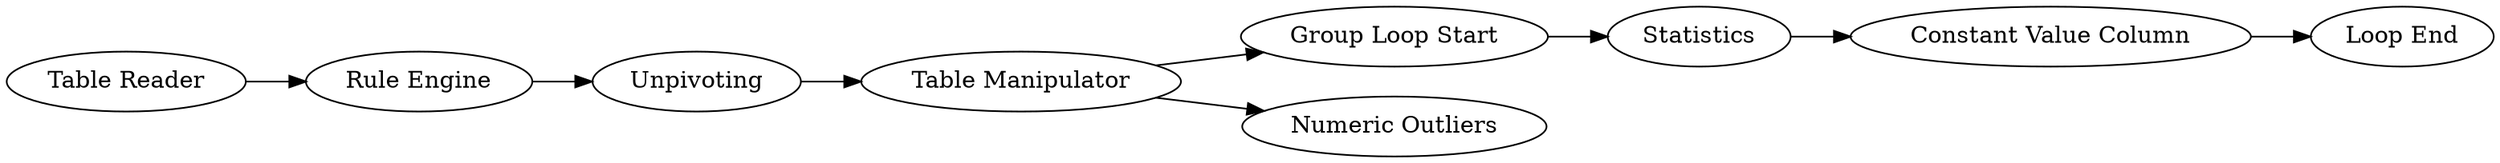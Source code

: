 digraph {
	12 -> 15
	24 -> 23
	18 -> 19
	20 -> 24
	15 -> 18
	22 -> 20
	19 -> 22
	19 -> 21
	24 [label="Constant Value Column"]
	20 [label=Statistics]
	22 [label="Group Loop Start"]
	23 [label="Loop End"]
	18 [label=Unpivoting]
	21 [label="Numeric Outliers"]
	15 [label="Rule Engine"]
	12 [label="Table Reader"]
	19 [label="Table Manipulator"]
	rankdir=LR
}
